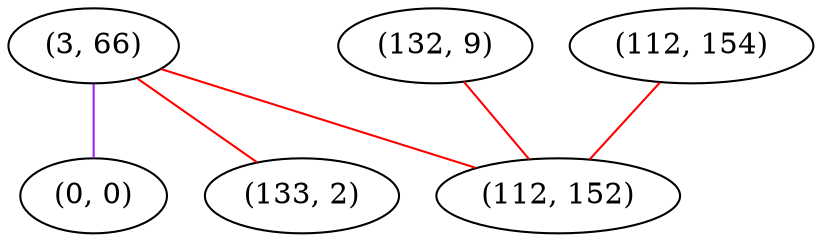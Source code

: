 graph "" {
"(3, 66)";
"(0, 0)";
"(132, 9)";
"(112, 154)";
"(112, 152)";
"(133, 2)";
"(3, 66)" -- "(112, 152)"  [color=red, key=0, weight=1];
"(3, 66)" -- "(133, 2)"  [color=red, key=0, weight=1];
"(3, 66)" -- "(0, 0)"  [color=purple, key=0, weight=4];
"(132, 9)" -- "(112, 152)"  [color=red, key=0, weight=1];
"(112, 154)" -- "(112, 152)"  [color=red, key=0, weight=1];
}
